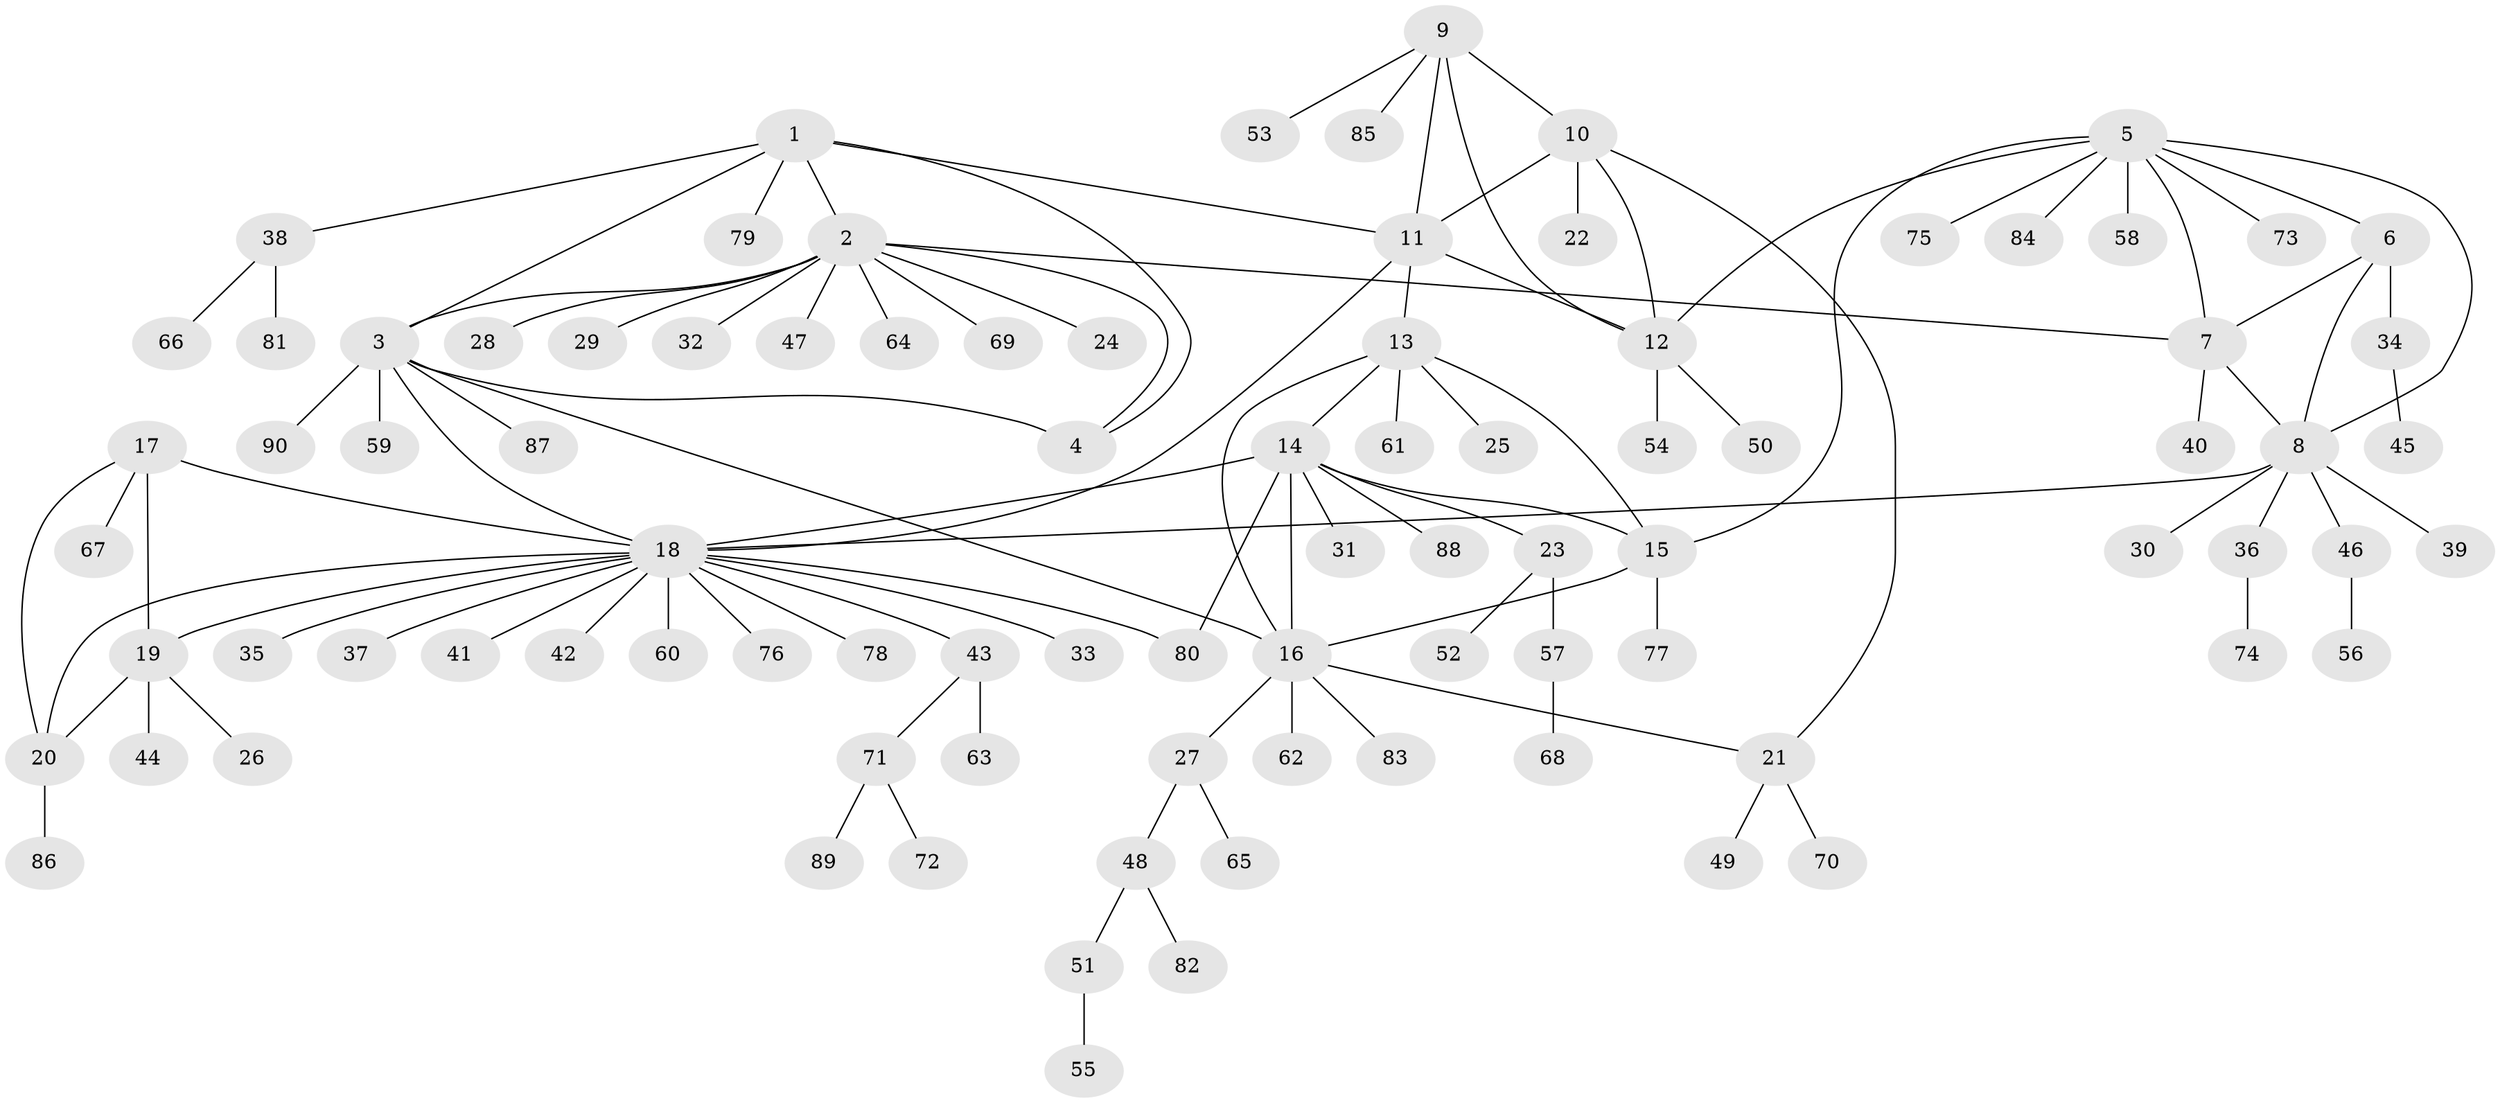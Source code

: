 // Generated by graph-tools (version 1.1) at 2025/02/03/09/25 03:02:35]
// undirected, 90 vertices, 112 edges
graph export_dot {
graph [start="1"]
  node [color=gray90,style=filled];
  1;
  2;
  3;
  4;
  5;
  6;
  7;
  8;
  9;
  10;
  11;
  12;
  13;
  14;
  15;
  16;
  17;
  18;
  19;
  20;
  21;
  22;
  23;
  24;
  25;
  26;
  27;
  28;
  29;
  30;
  31;
  32;
  33;
  34;
  35;
  36;
  37;
  38;
  39;
  40;
  41;
  42;
  43;
  44;
  45;
  46;
  47;
  48;
  49;
  50;
  51;
  52;
  53;
  54;
  55;
  56;
  57;
  58;
  59;
  60;
  61;
  62;
  63;
  64;
  65;
  66;
  67;
  68;
  69;
  70;
  71;
  72;
  73;
  74;
  75;
  76;
  77;
  78;
  79;
  80;
  81;
  82;
  83;
  84;
  85;
  86;
  87;
  88;
  89;
  90;
  1 -- 2;
  1 -- 3;
  1 -- 4;
  1 -- 11;
  1 -- 38;
  1 -- 79;
  2 -- 3;
  2 -- 4;
  2 -- 7;
  2 -- 24;
  2 -- 28;
  2 -- 29;
  2 -- 32;
  2 -- 47;
  2 -- 64;
  2 -- 69;
  3 -- 4;
  3 -- 16;
  3 -- 18;
  3 -- 59;
  3 -- 87;
  3 -- 90;
  5 -- 6;
  5 -- 7;
  5 -- 8;
  5 -- 12;
  5 -- 15;
  5 -- 58;
  5 -- 73;
  5 -- 75;
  5 -- 84;
  6 -- 7;
  6 -- 8;
  6 -- 34;
  7 -- 8;
  7 -- 40;
  8 -- 18;
  8 -- 30;
  8 -- 36;
  8 -- 39;
  8 -- 46;
  9 -- 10;
  9 -- 11;
  9 -- 12;
  9 -- 53;
  9 -- 85;
  10 -- 11;
  10 -- 12;
  10 -- 21;
  10 -- 22;
  11 -- 12;
  11 -- 13;
  11 -- 18;
  12 -- 50;
  12 -- 54;
  13 -- 14;
  13 -- 15;
  13 -- 16;
  13 -- 25;
  13 -- 61;
  14 -- 15;
  14 -- 16;
  14 -- 18;
  14 -- 23;
  14 -- 31;
  14 -- 80;
  14 -- 88;
  15 -- 16;
  15 -- 77;
  16 -- 21;
  16 -- 27;
  16 -- 62;
  16 -- 83;
  17 -- 18;
  17 -- 19;
  17 -- 20;
  17 -- 67;
  18 -- 19;
  18 -- 20;
  18 -- 33;
  18 -- 35;
  18 -- 37;
  18 -- 41;
  18 -- 42;
  18 -- 43;
  18 -- 60;
  18 -- 76;
  18 -- 78;
  18 -- 80;
  19 -- 20;
  19 -- 26;
  19 -- 44;
  20 -- 86;
  21 -- 49;
  21 -- 70;
  23 -- 52;
  23 -- 57;
  27 -- 48;
  27 -- 65;
  34 -- 45;
  36 -- 74;
  38 -- 66;
  38 -- 81;
  43 -- 63;
  43 -- 71;
  46 -- 56;
  48 -- 51;
  48 -- 82;
  51 -- 55;
  57 -- 68;
  71 -- 72;
  71 -- 89;
}
